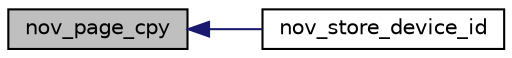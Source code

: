 digraph "nov_page_cpy"
{
 // INTERACTIVE_SVG=YES
  edge [fontname="Helvetica",fontsize="10",labelfontname="Helvetica",labelfontsize="10"];
  node [fontname="Helvetica",fontsize="10",shape=record];
  rankdir="LR";
  Node1 [label="nov_page_cpy",height=0.2,width=0.4,color="black", fillcolor="grey75", style="filled", fontcolor="black"];
  Node1 -> Node2 [dir="back",color="midnightblue",fontsize="10",style="solid",fontname="Helvetica"];
  Node2 [label="nov_store_device_id",height=0.2,width=0.4,color="black", fillcolor="white", style="filled",URL="$d1/dea/a00054.html#a9aa94b184db1bd55b6a4a61a34c14c8d",tooltip="Stores in EEPROM serial number. "];
}
